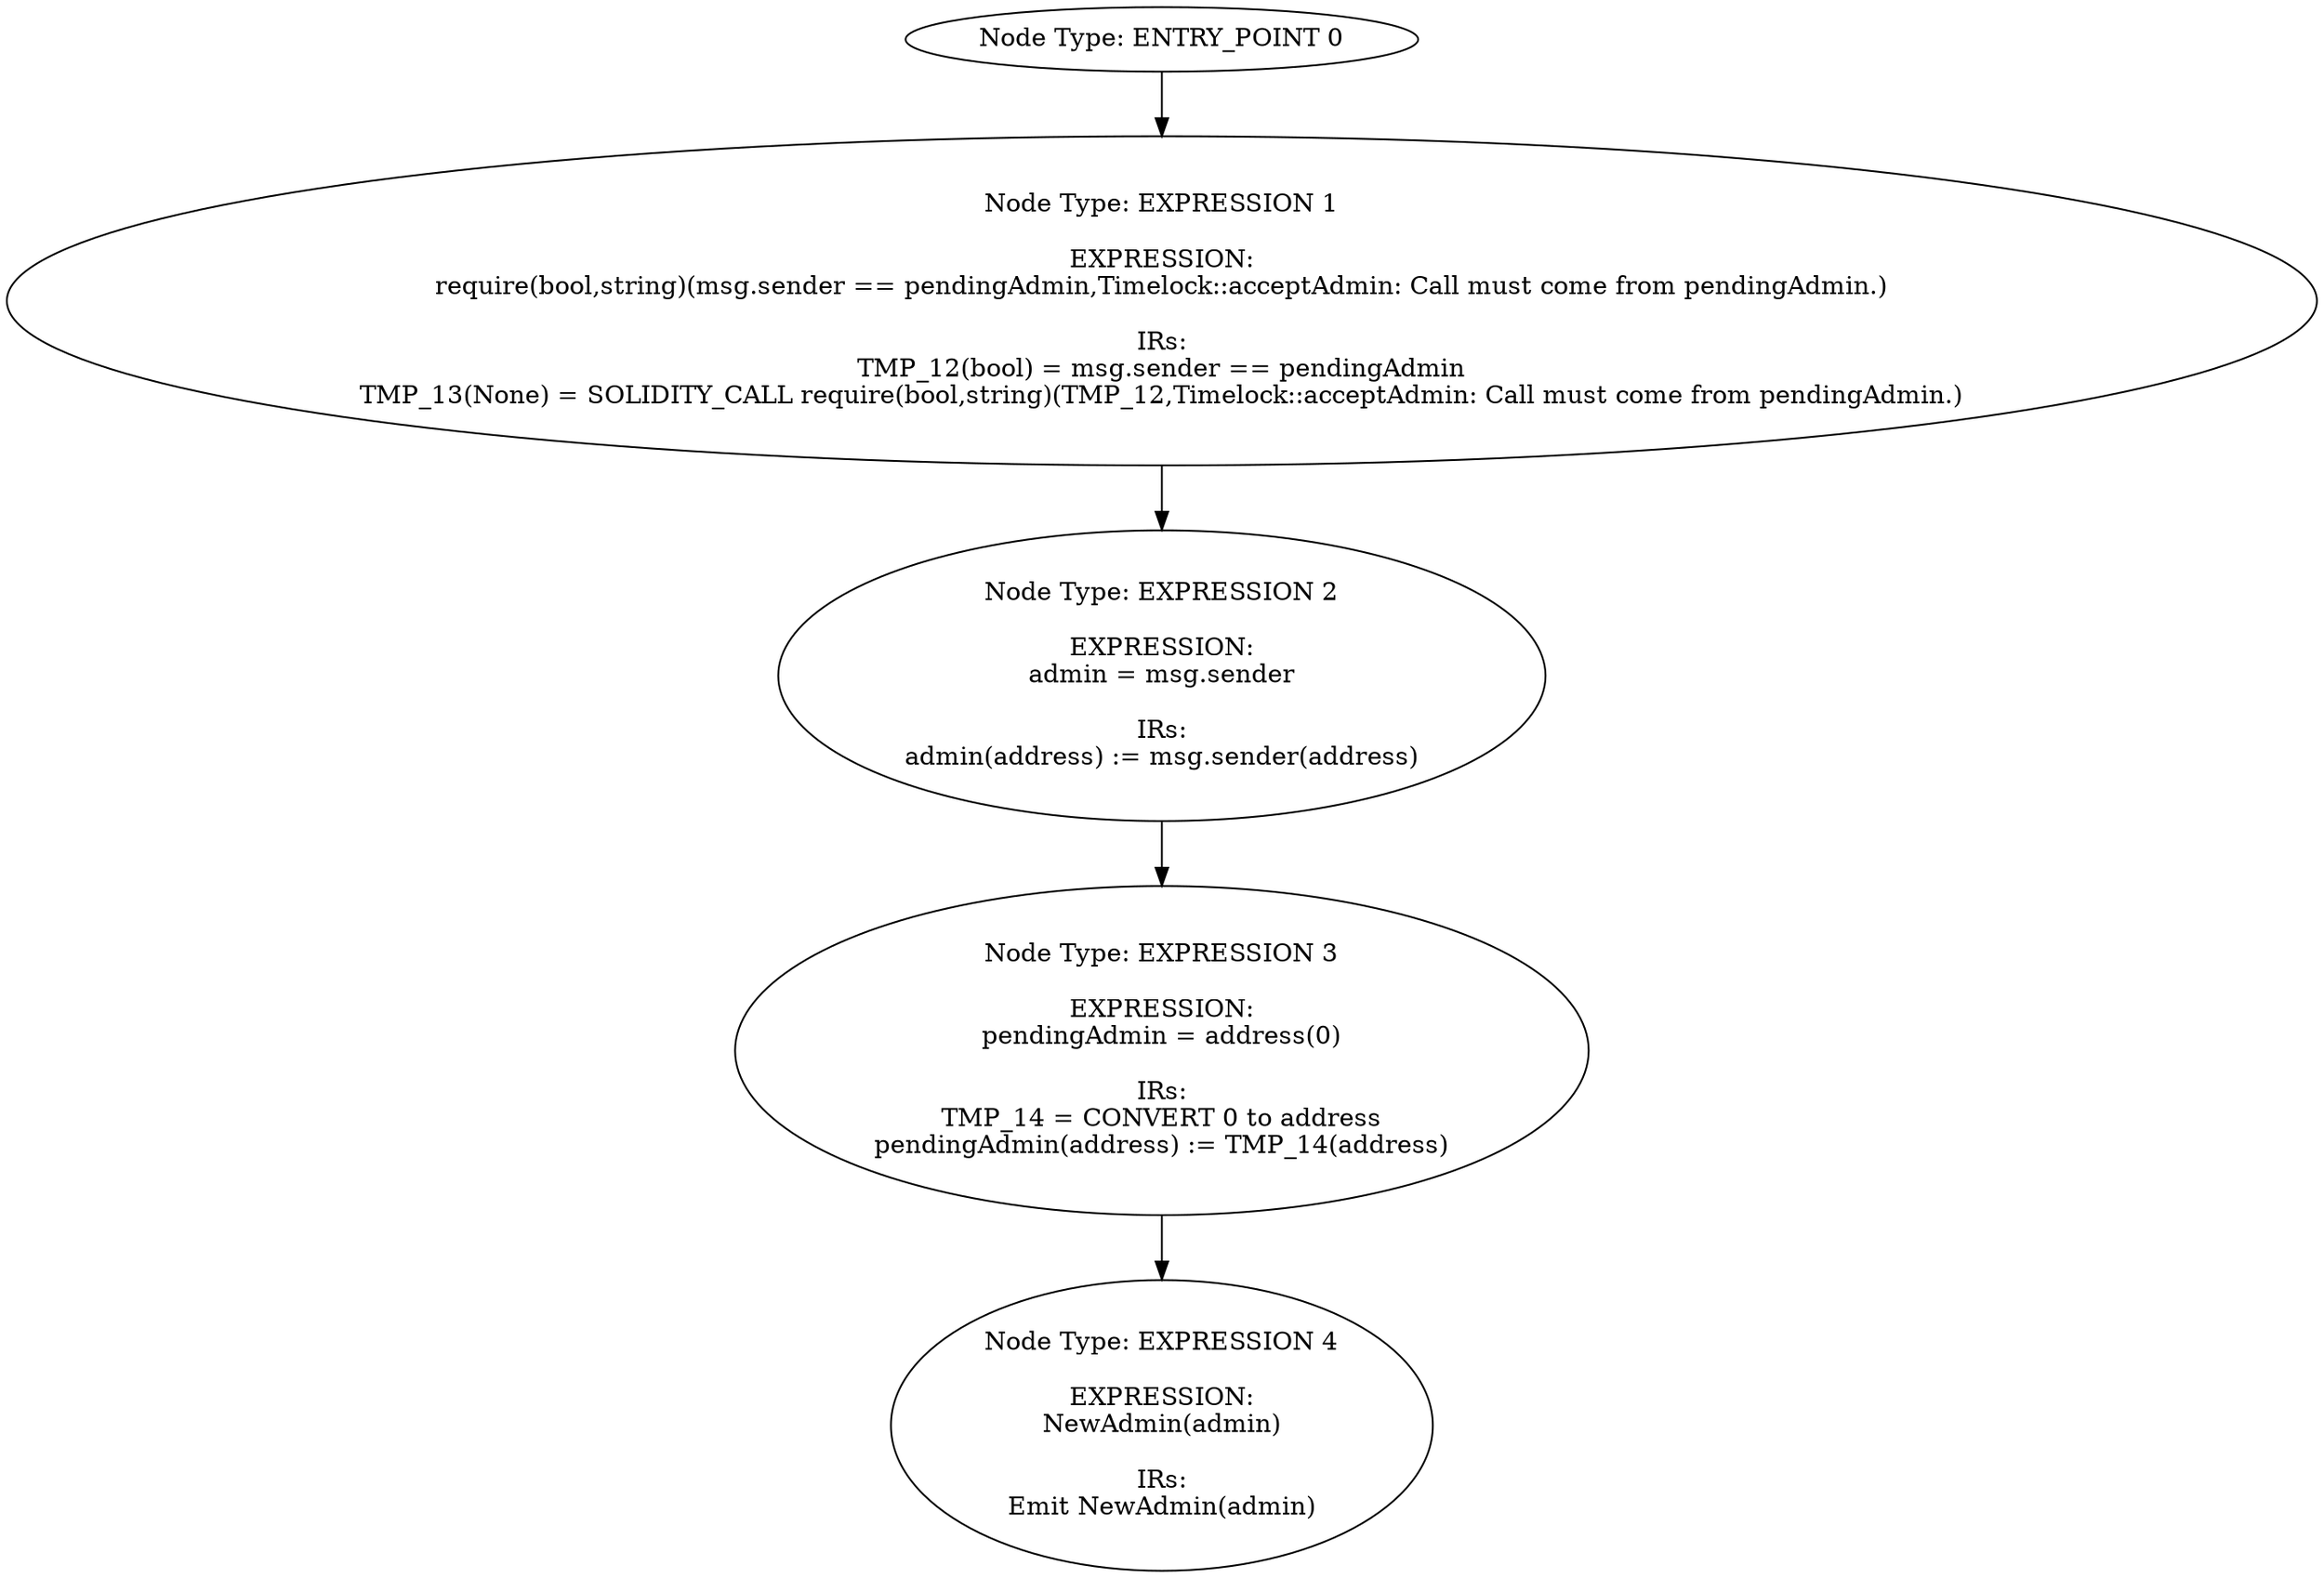 digraph{
0[label="Node Type: ENTRY_POINT 0
"];
0->1;
1[label="Node Type: EXPRESSION 1

EXPRESSION:
require(bool,string)(msg.sender == pendingAdmin,Timelock::acceptAdmin: Call must come from pendingAdmin.)

IRs:
TMP_12(bool) = msg.sender == pendingAdmin
TMP_13(None) = SOLIDITY_CALL require(bool,string)(TMP_12,Timelock::acceptAdmin: Call must come from pendingAdmin.)"];
1->2;
2[label="Node Type: EXPRESSION 2

EXPRESSION:
admin = msg.sender

IRs:
admin(address) := msg.sender(address)"];
2->3;
3[label="Node Type: EXPRESSION 3

EXPRESSION:
pendingAdmin = address(0)

IRs:
TMP_14 = CONVERT 0 to address
pendingAdmin(address) := TMP_14(address)"];
3->4;
4[label="Node Type: EXPRESSION 4

EXPRESSION:
NewAdmin(admin)

IRs:
Emit NewAdmin(admin)"];
}
